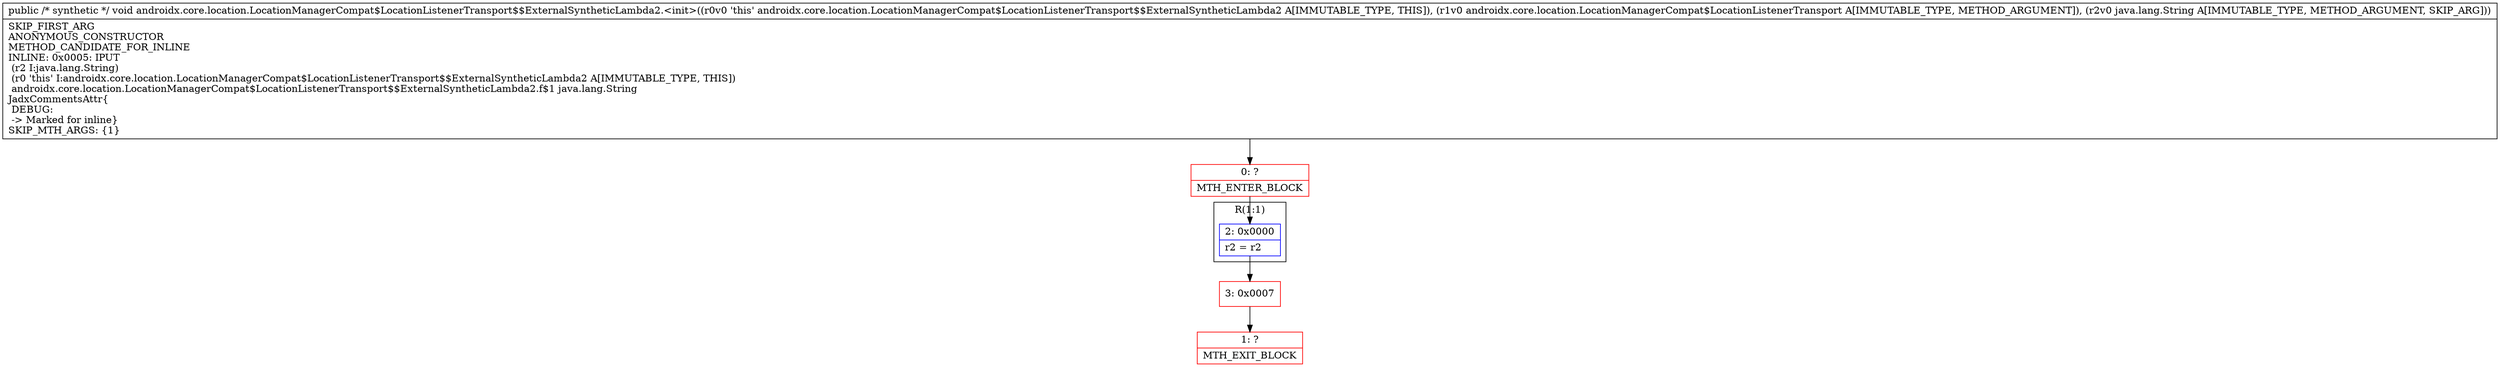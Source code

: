 digraph "CFG forandroidx.core.location.LocationManagerCompat$LocationListenerTransport$$ExternalSyntheticLambda2.\<init\>(Landroidx\/core\/location\/LocationManagerCompat$LocationListenerTransport;Ljava\/lang\/String;)V" {
subgraph cluster_Region_1009050225 {
label = "R(1:1)";
node [shape=record,color=blue];
Node_2 [shape=record,label="{2\:\ 0x0000|r2 = r2\l}"];
}
Node_0 [shape=record,color=red,label="{0\:\ ?|MTH_ENTER_BLOCK\l}"];
Node_3 [shape=record,color=red,label="{3\:\ 0x0007}"];
Node_1 [shape=record,color=red,label="{1\:\ ?|MTH_EXIT_BLOCK\l}"];
MethodNode[shape=record,label="{public \/* synthetic *\/ void androidx.core.location.LocationManagerCompat$LocationListenerTransport$$ExternalSyntheticLambda2.\<init\>((r0v0 'this' androidx.core.location.LocationManagerCompat$LocationListenerTransport$$ExternalSyntheticLambda2 A[IMMUTABLE_TYPE, THIS]), (r1v0 androidx.core.location.LocationManagerCompat$LocationListenerTransport A[IMMUTABLE_TYPE, METHOD_ARGUMENT]), (r2v0 java.lang.String A[IMMUTABLE_TYPE, METHOD_ARGUMENT, SKIP_ARG]))  | SKIP_FIRST_ARG\lANONYMOUS_CONSTRUCTOR\lMETHOD_CANDIDATE_FOR_INLINE\lINLINE: 0x0005: IPUT  \l  (r2 I:java.lang.String)\l  (r0 'this' I:androidx.core.location.LocationManagerCompat$LocationListenerTransport$$ExternalSyntheticLambda2 A[IMMUTABLE_TYPE, THIS])\l androidx.core.location.LocationManagerCompat$LocationListenerTransport$$ExternalSyntheticLambda2.f$1 java.lang.String\lJadxCommentsAttr\{\l DEBUG: \l \-\> Marked for inline\}\lSKIP_MTH_ARGS: \{1\}\l}"];
MethodNode -> Node_0;Node_2 -> Node_3;
Node_0 -> Node_2;
Node_3 -> Node_1;
}

